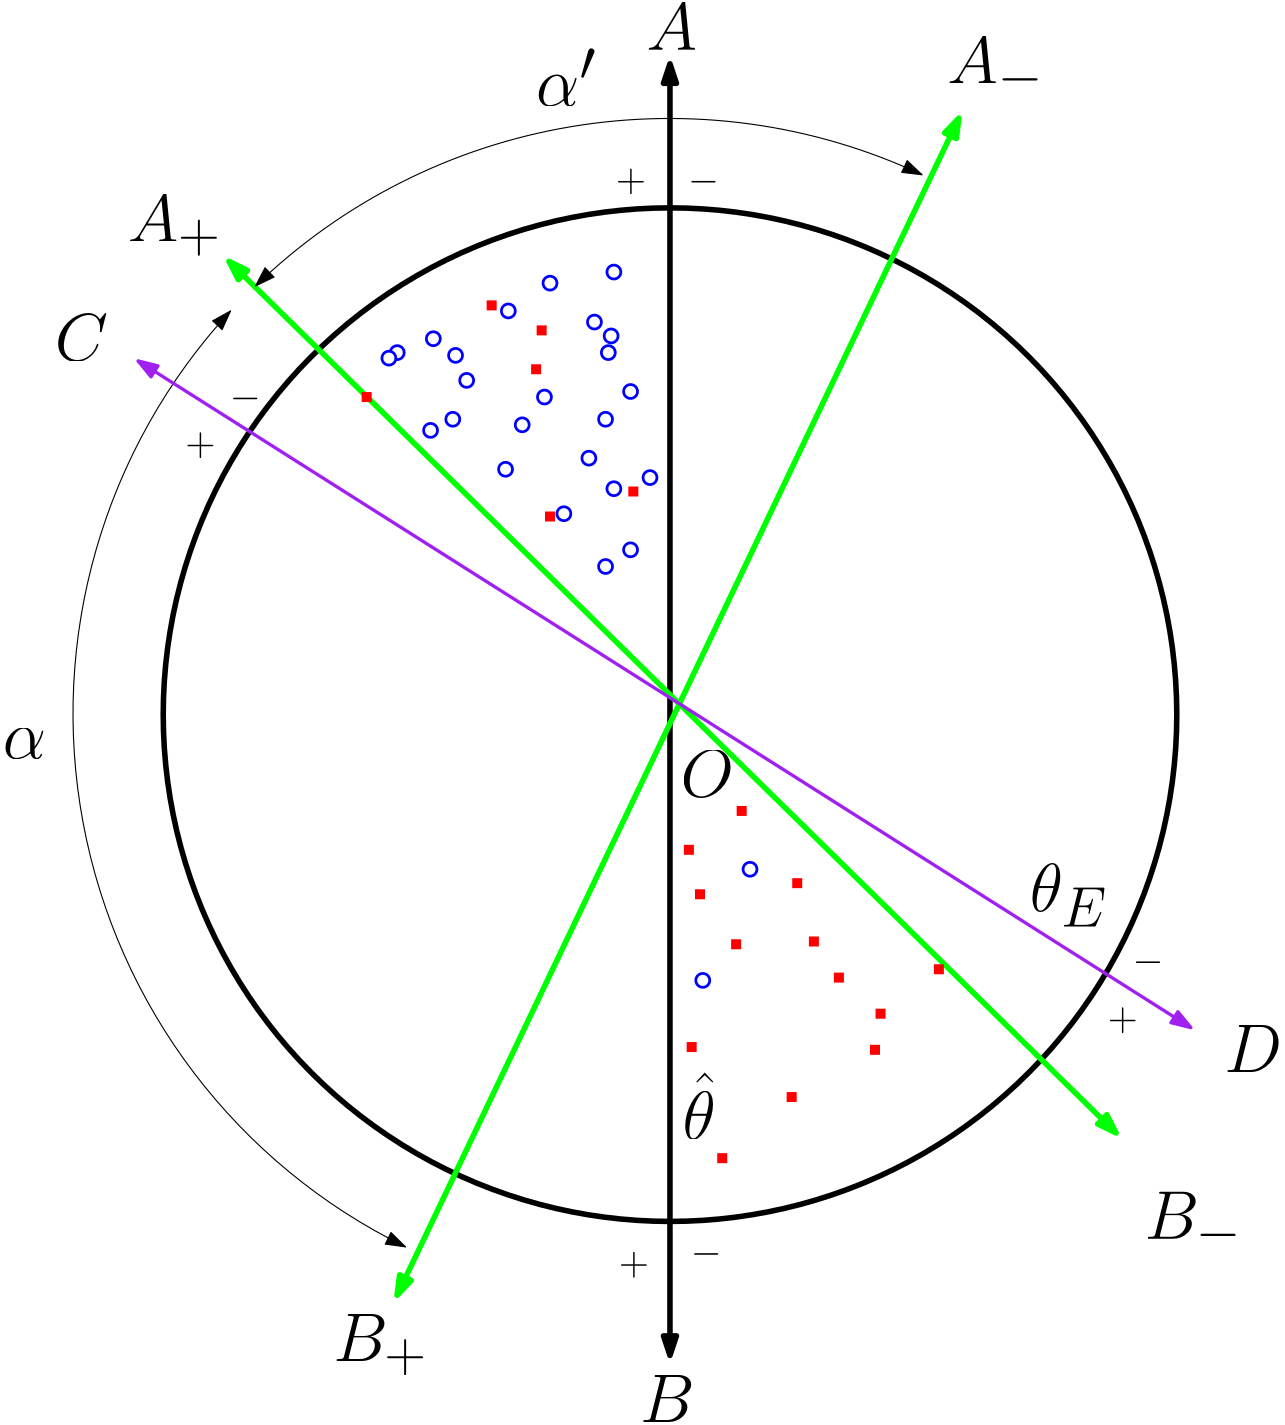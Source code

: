<?xml version="1.0"?>
<!DOCTYPE ipe SYSTEM "ipe.dtd">
<ipe version="70005" creator="Ipe 7.1.1">
<info created="D:20150417000556" modified="D:20150417125657"/>
<ipestyle name="basic">
<symbol name="arrow/arc(spx)">
<path stroke="sym-stroke" fill="sym-stroke" pen="sym-pen">
0 0 m
-1 0.333 l
-1 -0.333 l
h
</path>
</symbol>
<symbol name="arrow/farc(spx)">
<path stroke="sym-stroke" fill="white" pen="sym-pen">
0 0 m
-1 0.333 l
-1 -0.333 l
h
</path>
</symbol>
<symbol name="mark/circle(sx)" transformations="translations">
<path fill="sym-stroke">
0.6 0 0 0.6 0 0 e
0.4 0 0 0.4 0 0 e
</path>
</symbol>
<symbol name="mark/disk(sx)" transformations="translations">
<path fill="sym-stroke">
0.6 0 0 0.6 0 0 e
</path>
</symbol>
<symbol name="mark/fdisk(sfx)" transformations="translations">
<group>
<path fill="sym-fill">
0.5 0 0 0.5 0 0 e
</path>
<path fill="sym-stroke" fillrule="eofill">
0.6 0 0 0.6 0 0 e
0.4 0 0 0.4 0 0 e
</path>
</group>
</symbol>
<symbol name="mark/box(sx)" transformations="translations">
<path fill="sym-stroke" fillrule="eofill">
-0.6 -0.6 m
0.6 -0.6 l
0.6 0.6 l
-0.6 0.6 l
h
-0.4 -0.4 m
0.4 -0.4 l
0.4 0.4 l
-0.4 0.4 l
h
</path>
</symbol>
<symbol name="mark/square(sx)" transformations="translations">
<path fill="sym-stroke">
-0.6 -0.6 m
0.6 -0.6 l
0.6 0.6 l
-0.6 0.6 l
h
</path>
</symbol>
<symbol name="mark/fsquare(sfx)" transformations="translations">
<group>
<path fill="sym-fill">
-0.5 -0.5 m
0.5 -0.5 l
0.5 0.5 l
-0.5 0.5 l
h
</path>
<path fill="sym-stroke" fillrule="eofill">
-0.6 -0.6 m
0.6 -0.6 l
0.6 0.6 l
-0.6 0.6 l
h
-0.4 -0.4 m
0.4 -0.4 l
0.4 0.4 l
-0.4 0.4 l
h
</path>
</group>
</symbol>
<symbol name="mark/cross(sx)" transformations="translations">
<group>
<path fill="sym-stroke">
-0.43 -0.57 m
0.57 0.43 l
0.43 0.57 l
-0.57 -0.43 l
h
</path>
<path fill="sym-stroke">
-0.43 0.57 m
0.57 -0.43 l
0.43 -0.57 l
-0.57 0.43 l
h
</path>
</group>
</symbol>
<symbol name="arrow/fnormal(spx)">
<path stroke="sym-stroke" fill="white" pen="sym-pen">
0 0 m
-1 0.333 l
-1 -0.333 l
h
</path>
</symbol>
<symbol name="arrow/pointed(spx)">
<path stroke="sym-stroke" fill="sym-stroke" pen="sym-pen">
0 0 m
-1 0.333 l
-0.8 0 l
-1 -0.333 l
h
</path>
</symbol>
<symbol name="arrow/fpointed(spx)">
<path stroke="sym-stroke" fill="white" pen="sym-pen">
0 0 m
-1 0.333 l
-0.8 0 l
-1 -0.333 l
h
</path>
</symbol>
<symbol name="arrow/linear(spx)">
<path stroke="sym-stroke" pen="sym-pen">
-1 0.333 m
0 0 l
-1 -0.333 l
</path>
</symbol>
<symbol name="arrow/fdouble(spx)">
<path stroke="sym-stroke" fill="white" pen="sym-pen">
0 0 m
-1 0.333 l
-1 -0.333 l
h
-1 0 m
-2 0.333 l
-2 -0.333 l
h
</path>
</symbol>
<symbol name="arrow/double(spx)">
<path stroke="sym-stroke" fill="sym-stroke" pen="sym-pen">
0 0 m
-1 0.333 l
-1 -0.333 l
h
-1 0 m
-2 0.333 l
-2 -0.333 l
h
</path>
</symbol>
<pen name="heavier" value="0.8"/>
<pen name="fat" value="1.2"/>
<pen name="ultrafat" value="2"/>
<symbolsize name="large" value="5"/>
<symbolsize name="small" value="2"/>
<symbolsize name="tiny" value="1.1"/>
<arrowsize name="large" value="10"/>
<arrowsize name="small" value="5"/>
<arrowsize name="tiny" value="3"/>
<color name="red" value="1 0 0"/>
<color name="green" value="0 1 0"/>
<color name="blue" value="0 0 1"/>
<color name="yellow" value="1 1 0"/>
<color name="orange" value="1 0.647 0"/>
<color name="gold" value="1 0.843 0"/>
<color name="purple" value="0.627 0.125 0.941"/>
<color name="gray" value="0.745"/>
<color name="brown" value="0.647 0.165 0.165"/>
<color name="navy" value="0 0 0.502"/>
<color name="pink" value="1 0.753 0.796"/>
<color name="seagreen" value="0.18 0.545 0.341"/>
<color name="turquoise" value="0.251 0.878 0.816"/>
<color name="violet" value="0.933 0.51 0.933"/>
<color name="darkblue" value="0 0 0.545"/>
<color name="darkcyan" value="0 0.545 0.545"/>
<color name="darkgray" value="0.663"/>
<color name="darkgreen" value="0 0.392 0"/>
<color name="darkmagenta" value="0.545 0 0.545"/>
<color name="darkorange" value="1 0.549 0"/>
<color name="darkred" value="0.545 0 0"/>
<color name="lightblue" value="0.678 0.847 0.902"/>
<color name="lightcyan" value="0.878 1 1"/>
<color name="lightgray" value="0.827"/>
<color name="lightgreen" value="0.565 0.933 0.565"/>
<color name="lightyellow" value="1 1 0.878"/>
<dashstyle name="dashed" value="[4] 0"/>
<dashstyle name="dotted" value="[1 3] 0"/>
<dashstyle name="dash dotted" value="[4 2 1 2] 0"/>
<dashstyle name="dash dot dotted" value="[4 2 1 2 1 2] 0"/>
<textsize name="large" value="\large"/>
<textsize name="Large" value="\Large"/>
<textsize name="LARGE" value="\LARGE"/>
<textsize name="huge" value="\huge"/>
<textsize name="Huge" value="\Huge"/>
<textsize name="small" value="\small"/>
<textsize name="footnote" value="\footnotesize"/>
<textsize name="tiny" value="\tiny"/>
<textstyle name="center" begin="\begin{center}" end="\end{center}"/>
<textstyle name="itemize" begin="\begin{itemize}" end="\end{itemize}"/>
<textstyle name="item" begin="\begin{itemize}\item{}" end="\end{itemize}"/>
<gridsize name="4 pts" value="4"/>
<gridsize name="8 pts (~3 mm)" value="8"/>
<gridsize name="16 pts (~6 mm)" value="16"/>
<gridsize name="32 pts (~12 mm)" value="32"/>
<gridsize name="10 pts (~3.5 mm)" value="10"/>
<gridsize name="20 pts (~7 mm)" value="20"/>
<gridsize name="14 pts (~5 mm)" value="14"/>
<gridsize name="28 pts (~10 mm)" value="28"/>
<gridsize name="56 pts (~20 mm)" value="56"/>
<anglesize name="90 deg" value="90"/>
<anglesize name="60 deg" value="60"/>
<anglesize name="45 deg" value="45"/>
<anglesize name="30 deg" value="30"/>
<anglesize name="22.5 deg" value="22.5"/>
<tiling name="falling" angle="-60" step="4" width="1"/>
<tiling name="rising" angle="30" step="4" width="1"/>
</ipestyle>
<page>
<layer name="alpha"/>
<view layers="alpha" active="alpha"/>
<path layer="alpha" stroke="black" pen="ultrafat">
182.442 0 0 182.442 257.998 574.665 e
</path>
<path matrix="-4.95611 0 0 1.11655 1536.49 -64.2641" stroke="black" pen="ultrafat" arrow="normal/normal" rarrow="normal/normal">
257.967 782.065 m
257.967 365.654 l
</path>
<path matrix="1.12196 0 0 1.11789 -30.5267 -58.3397" stroke="green" pen="ultrafat" arrow="normal/normal" rarrow="normal/normal">
115.65 712.224 m
400.285 431.542 l
</path>
<path matrix="1.13677 0 0 1.11265 -33.1386 -54.375" stroke="green" pen="ultrafat" arrow="normal/normal" rarrow="normal/normal">
347.575 758.346 m
169.678 377.514 l
</path>
<use name="mark/square(sx)" pos="301.794 437" size="normal" stroke="red"/>
<use name="mark/square(sx)" pos="268.794 510" size="normal" stroke="red"/>
<use name="mark/square(sx)" pos="303.794 514" size="normal" stroke="red"/>
<use name="mark/square(sx)" pos="354.794 483" size="normal" stroke="red"/>
<use name="mark/square(sx)" pos="333.794 467" size="normal" stroke="red"/>
<use name="mark/square(sx)" pos="309.794 493" size="normal" stroke="red"/>
<use name="mark/square(sx)" pos="264.794 526" size="normal" stroke="red"/>
<use name="mark/square(sx)" pos="283.794 540" size="normal" stroke="red"/>
<use name="mark/square(sx)" pos="276.794 415" size="normal" stroke="red"/>
<use name="mark/square(sx)" pos="265.794 455" size="normal" stroke="red"/>
<use name="mark/square(sx)" pos="281.794 492" size="normal" stroke="red"/>
<use name="mark/square(sx)" pos="318.794 480" size="normal" stroke="red"/>
<use name="mark/square(sx)" pos="331.794 454" size="normal" stroke="red"/>
<use name="mark/square(sx)" pos="209.794 699" size="normal" stroke="red"/>
<use name="mark/square(sx)" pos="193.794 722" size="normal" stroke="red"/>
<use name="mark/square(sx)" pos="211.794 713" size="normal" stroke="red"/>
<use name="mark/square(sx)" pos="244.794 655" size="normal" stroke="red"/>
<use name="mark/square(sx)" pos="214.794 646" size="normal" stroke="red"/>
<use name="mark/square(sx)" pos="148.794 689" size="normal" stroke="red"/>
<use name="mark/fdisk(sfx)" pos="212.794 689" size="large" stroke="blue" fill="white"/>
<use name="mark/fdisk(sfx)" pos="159.794 705" size="large" stroke="blue" fill="white"/>
<use name="mark/fdisk(sfx)" pos="214.794 730" size="large" stroke="blue" fill="white"/>
<use name="mark/fdisk(sfx)" pos="230.794 716" size="large" stroke="blue" fill="white"/>
<use name="mark/fdisk(sfx)" pos="228.794 667" size="large" stroke="blue" fill="white"/>
<use name="mark/fdisk(sfx)" pos="171.794 677" size="large" stroke="blue" fill="white"/>
<use name="mark/fdisk(sfx)" pos="180.794 704" size="large" stroke="blue" fill="white"/>
<use name="mark/fdisk(sfx)" pos="204.794 679" size="large" stroke="blue" fill="white"/>
<use name="mark/fdisk(sfx)" pos="219.794 647" size="large" stroke="blue" fill="white"/>
<use name="mark/fdisk(sfx)" pos="234.794 628" size="large" stroke="blue" fill="white"/>
<use name="mark/fdisk(sfx)" pos="234.794 681" size="large" stroke="blue" fill="white"/>
<use name="mark/fdisk(sfx)" pos="236.794 711" size="large" stroke="blue" fill="white"/>
<use name="mark/fdisk(sfx)" pos="237.794 734" size="large" stroke="blue" fill="white"/>
<use name="mark/fdisk(sfx)" pos="199.794 720" size="large" stroke="blue" fill="white"/>
<use name="mark/fdisk(sfx)" pos="156.794 703" size="large" stroke="blue" fill="white"/>
<use name="mark/fdisk(sfx)" pos="172.794 710" size="large" stroke="blue" fill="white"/>
<use name="mark/fdisk(sfx)" pos="237.794 656" size="large" stroke="blue" fill="white"/>
<use name="mark/fdisk(sfx)" pos="198.794 663" size="large" stroke="blue" fill="white"/>
<use name="mark/fdisk(sfx)" pos="179.794 681" size="large" stroke="blue" fill="white"/>
<use name="mark/fdisk(sfx)" pos="184.794 695" size="large" stroke="blue" fill="white"/>
<use name="mark/fdisk(sfx)" pos="235.794 705" size="large" stroke="blue" fill="white"/>
<use name="mark/fdisk(sfx)" pos="243.794 691" size="large" stroke="blue" fill="white"/>
<use name="mark/fdisk(sfx)" pos="250.794 660" size="large" stroke="blue" fill="white"/>
<use name="mark/fdisk(sfx)" pos="243.794 634" size="large" stroke="blue" fill="white"/>
<use name="mark/fdisk(sfx)" pos="286.794 519" size="large" stroke="blue" fill="white"/>
<use name="mark/fdisk(sfx)" pos="269.794 479" size="large" stroke="blue" fill="white"/>
<text matrix="1 0 0 1 141 -255" transformations="translations" pos="120.794 800" stroke="black" type="label" width="19.222" height="16.938" depth="0" valign="baseline">{\Huge $O$}</text>
<text matrix="1 0 0 1 329 65" transformations="translations" pos="28.7943 737" stroke="black" type="label" width="34.763" height="16.938" depth="5.44" valign="baseline">{\Huge $A_-$}</text>
<text matrix="1 0 0 1 -289 -444" transformations="translations" pos="425.794 786" stroke="black" type="label" width="33.81" height="16.938" depth="5.03" valign="baseline">{\Huge $B_+$}</text>
<text matrix="1 0 0 1 -3 -319" transformations="translations" pos="431.794 705" stroke="black" type="label" width="35.007" height="16.938" depth="5.44" valign="baseline">{\Huge $B_-$}</text>
<path stroke="black" arrow="normal/normal" rarrow="normal/normal">
99.7943 720 m
213.715 0 0 213.715 256.794 575 162.804 383.063 a
</path>
<text matrix="1 0 0 1 -404 -221" transformations="translations" pos="421.794 780" stroke="black" type="label" width="15.595" height="10.672" depth="0" valign="baseline">{\Huge $\alpha$}</text>
<text matrix="1 0 0 1 -251 -21" transformations="translations" pos="460.794 815" stroke="black" type="label" width="21.775" height="20.474" depth="0" valign="baseline">{\Huge $\alpha&apos;$}</text>
<path stroke="black" arrow="normal/normal" rarrow="normal/normal">
108.794 729 m
214.283 0 0 -214.283 257.794 575 348.743 769.024 a
</path>
<text matrix="1 0 0 1 -425 -55" transformations="translations" pos="487.794 800" stroke="black" type="label" width="33.566" height="16.938" depth="5.03" valign="baseline">{\Huge $A_+$}</text>
<text matrix="1 0 0 0.222222 -214 657.111" transformations="translations" pos="463.5 706" stroke="black" type="label" width="18.194" height="16.938" depth="0" valign="baseline">{\Huge $A$}</text>
<text matrix="1.03282 0 0 2.17048 -262.484 -962.753" transformations="translations" pos="493.5 591" stroke="black" type="label" width="19.689" height="16.938" depth="0" valign="baseline">{\Huge $B$}</text>
<path stroke="purple" pen="fat" arrow="normal/normal" rarrow="normal/normal">
66.5 702 m
445.5 462 l
</path>
<text matrix="1 0 0 1 24 -9" transformations="translations" pos="12.5 711" stroke="black" type="label" width="19.144" height="16.938" depth="0" valign="baseline">{\Huge $C$}</text>
<text matrix="1 0 0 1 -25 -10" transformations="translations" pos="482.5 456" stroke="black" type="label" width="20.826" height="16.938" depth="0" valign="baseline">{\Huge $D$}</text>
<text matrix="1 0 0 1 -207 -322" transformations="translations" pos="472.5 699" stroke="black" type="label" width="11.158" height="8.374" depth="1.19" valign="baseline">{\Large $-$}</text>
<text matrix="1 0 0 1 -208 64" transformations="translations" pos="472.5 699" stroke="black" type="label" width="11.158" height="8.374" depth="1.19" valign="baseline">{\Large $-$}</text>
<text matrix="1 0 0 1 -373 -14" transformations="translations" pos="472.5 699" stroke="black" type="label" width="11.158" height="8.374" depth="1.19" valign="baseline">{\Large $-$}</text>
<text matrix="1 0 0 1 -48 -217" transformations="translations" pos="472.5 699" stroke="black" type="label" width="11.158" height="8.374" depth="1.19" valign="baseline">{\Large $-$}</text>
<text matrix="1 0 0 1 -194 -25" transformations="translations" pos="432.5 788" stroke="black" type="label" width="10.926" height="8.275" depth="1.09" valign="baseline">{\Large $+$}</text>
<text matrix="1 0 0 1 -193 -415" transformations="translations" pos="432.5 788" stroke="black" type="label" width="10.926" height="8.275" depth="1.09" valign="baseline">{\Large $+$}</text>
<text matrix="1 0 0 1 -349 -120" transformations="translations" pos="432.5 788" stroke="black" type="label" width="10.926" height="8.275" depth="1.09" valign="baseline">{\Large $+$}</text>
<text matrix="1 0 0 1 -17 -327" transformations="translations" pos="432.5 788" stroke="black" type="label" width="10.926" height="8.275" depth="1.09" valign="baseline">{\Large $+$}</text>
<text matrix="1 0 0 1 -132 -137" transformations="translations" pos="519.5 641" stroke="black" type="label" width="27.996" height="17.215" depth="5.58" valign="baseline">{\Huge $\mathbf{\theta}_E$}</text>
<text matrix="1 0 0 1 -209 -355" transformations="translations" pos="471.5 777" stroke="black" type="label" width="11.985" height="23.756" depth="0" valign="baseline">{\Huge $\hat{\mathbf{\theta}}$}</text>
</page>
</ipe>
